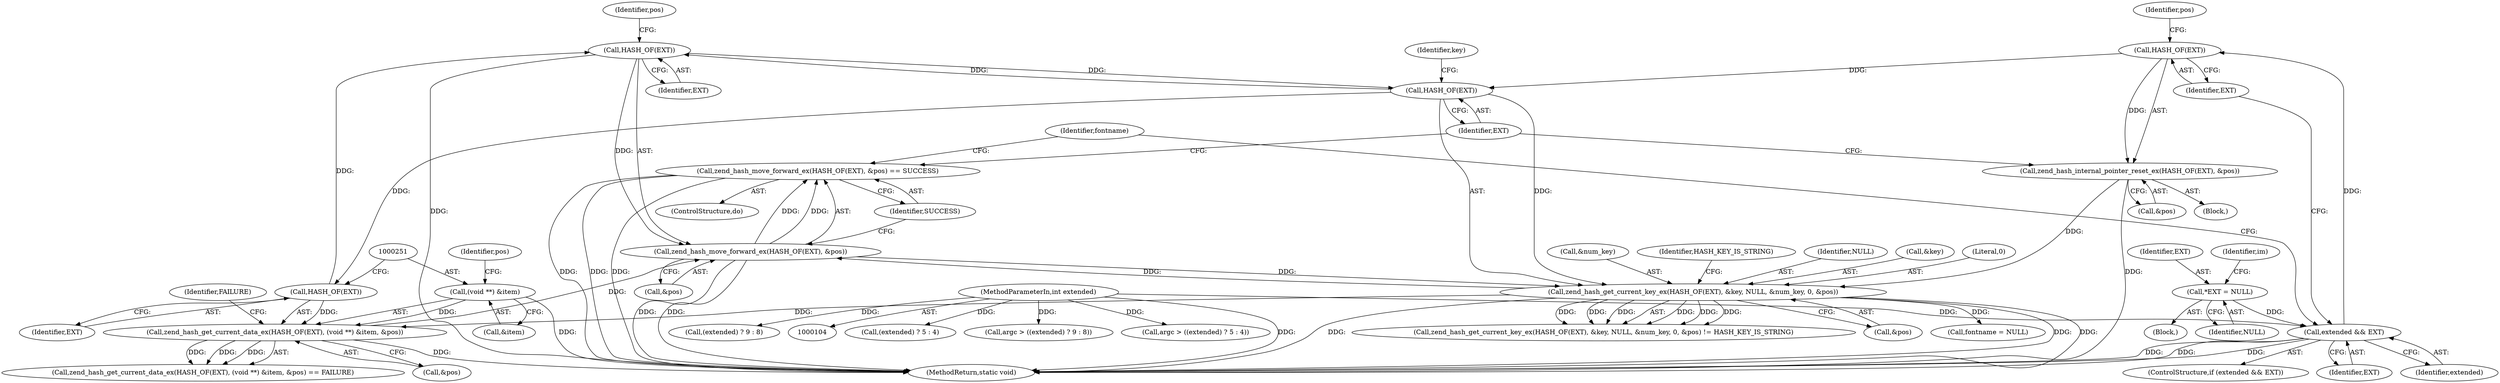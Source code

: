 digraph "0_php-src_b6f13a5ef9d6280cf984826a5de012a32c396cd4?w=1_3@API" {
"1000279" [label="(Call,zend_hash_move_forward_ex(HASH_OF(EXT), &pos) == SUCCESS)"];
"1000280" [label="(Call,zend_hash_move_forward_ex(HASH_OF(EXT), &pos))"];
"1000281" [label="(Call,HASH_OF(EXT))"];
"1000232" [label="(Call,HASH_OF(EXT))"];
"1000220" [label="(Call,HASH_OF(EXT))"];
"1000214" [label="(Call,extended && EXT)"];
"1000107" [label="(MethodParameterIn,int extended)"];
"1000111" [label="(Call,*EXT = NULL)"];
"1000248" [label="(Call,HASH_OF(EXT))"];
"1000231" [label="(Call,zend_hash_get_current_key_ex(HASH_OF(EXT), &key, NULL, &num_key, 0, &pos))"];
"1000219" [label="(Call,zend_hash_internal_pointer_reset_ex(HASH_OF(EXT), &pos))"];
"1000247" [label="(Call,zend_hash_get_current_data_ex(HASH_OF(EXT), (void **) &item, &pos))"];
"1000250" [label="(Call,(void **) &item)"];
"1000214" [label="(Call,extended && EXT)"];
"1000219" [label="(Call,zend_hash_internal_pointer_reset_ex(HASH_OF(EXT), &pos))"];
"1000291" [label="(Identifier,fontname)"];
"1000217" [label="(Block,)"];
"1000255" [label="(Identifier,pos)"];
"1000213" [label="(ControlStructure,if (extended && EXT))"];
"1000170" [label="(Call,(extended) ? 5 : 4)"];
"1000232" [label="(Call,HASH_OF(EXT))"];
"1000111" [label="(Call,*EXT = NULL)"];
"1000113" [label="(Identifier,NULL)"];
"1000246" [label="(Call,zend_hash_get_current_data_ex(HASH_OF(EXT), (void **) &item, &pos) == FAILURE)"];
"1000254" [label="(Call,&pos)"];
"1000282" [label="(Identifier,EXT)"];
"1000216" [label="(Identifier,EXT)"];
"1000294" [label="(Call,fontname = NULL)"];
"1000235" [label="(Identifier,key)"];
"1000283" [label="(Call,&pos)"];
"1000224" [label="(ControlStructure,do)"];
"1000230" [label="(Call,zend_hash_get_current_key_ex(HASH_OF(EXT), &key, NULL, &num_key, 0, &pos) != HASH_KEY_IS_STRING)"];
"1000281" [label="(Call,HASH_OF(EXT))"];
"1000256" [label="(Identifier,FAILURE)"];
"1000249" [label="(Identifier,EXT)"];
"1000247" [label="(Call,zend_hash_get_current_data_ex(HASH_OF(EXT), (void **) &item, &pos))"];
"1000240" [label="(Call,&pos)"];
"1000237" [label="(Call,&num_key)"];
"1000220" [label="(Call,HASH_OF(EXT))"];
"1000280" [label="(Call,zend_hash_move_forward_ex(HASH_OF(EXT), &pos))"];
"1000186" [label="(Call,argc > ((extended) ? 9 : 8))"];
"1000215" [label="(Identifier,extended)"];
"1000242" [label="(Identifier,HASH_KEY_IS_STRING)"];
"1000252" [label="(Call,&item)"];
"1000236" [label="(Identifier,NULL)"];
"1000168" [label="(Call,argc > ((extended) ? 5 : 4))"];
"1000248" [label="(Call,HASH_OF(EXT))"];
"1000233" [label="(Identifier,EXT)"];
"1000284" [label="(Identifier,pos)"];
"1000222" [label="(Call,&pos)"];
"1000116" [label="(Identifier,im)"];
"1000107" [label="(MethodParameterIn,int extended)"];
"1000188" [label="(Call,(extended) ? 9 : 8)"];
"1000223" [label="(Identifier,pos)"];
"1000231" [label="(Call,zend_hash_get_current_key_ex(HASH_OF(EXT), &key, NULL, &num_key, 0, &pos))"];
"1000285" [label="(Identifier,SUCCESS)"];
"1000351" [label="(MethodReturn,static void)"];
"1000112" [label="(Identifier,EXT)"];
"1000250" [label="(Call,(void **) &item)"];
"1000234" [label="(Call,&key)"];
"1000239" [label="(Literal,0)"];
"1000279" [label="(Call,zend_hash_move_forward_ex(HASH_OF(EXT), &pos) == SUCCESS)"];
"1000108" [label="(Block,)"];
"1000221" [label="(Identifier,EXT)"];
"1000279" -> "1000224"  [label="AST: "];
"1000279" -> "1000285"  [label="CFG: "];
"1000280" -> "1000279"  [label="AST: "];
"1000285" -> "1000279"  [label="AST: "];
"1000233" -> "1000279"  [label="CFG: "];
"1000291" -> "1000279"  [label="CFG: "];
"1000279" -> "1000351"  [label="DDG: "];
"1000279" -> "1000351"  [label="DDG: "];
"1000279" -> "1000351"  [label="DDG: "];
"1000280" -> "1000279"  [label="DDG: "];
"1000280" -> "1000279"  [label="DDG: "];
"1000280" -> "1000283"  [label="CFG: "];
"1000281" -> "1000280"  [label="AST: "];
"1000283" -> "1000280"  [label="AST: "];
"1000285" -> "1000280"  [label="CFG: "];
"1000280" -> "1000351"  [label="DDG: "];
"1000280" -> "1000351"  [label="DDG: "];
"1000280" -> "1000231"  [label="DDG: "];
"1000281" -> "1000280"  [label="DDG: "];
"1000231" -> "1000280"  [label="DDG: "];
"1000247" -> "1000280"  [label="DDG: "];
"1000281" -> "1000282"  [label="CFG: "];
"1000282" -> "1000281"  [label="AST: "];
"1000284" -> "1000281"  [label="CFG: "];
"1000281" -> "1000351"  [label="DDG: "];
"1000281" -> "1000232"  [label="DDG: "];
"1000232" -> "1000281"  [label="DDG: "];
"1000248" -> "1000281"  [label="DDG: "];
"1000232" -> "1000231"  [label="AST: "];
"1000232" -> "1000233"  [label="CFG: "];
"1000233" -> "1000232"  [label="AST: "];
"1000235" -> "1000232"  [label="CFG: "];
"1000232" -> "1000231"  [label="DDG: "];
"1000220" -> "1000232"  [label="DDG: "];
"1000232" -> "1000248"  [label="DDG: "];
"1000220" -> "1000219"  [label="AST: "];
"1000220" -> "1000221"  [label="CFG: "];
"1000221" -> "1000220"  [label="AST: "];
"1000223" -> "1000220"  [label="CFG: "];
"1000220" -> "1000219"  [label="DDG: "];
"1000214" -> "1000220"  [label="DDG: "];
"1000214" -> "1000213"  [label="AST: "];
"1000214" -> "1000215"  [label="CFG: "];
"1000214" -> "1000216"  [label="CFG: "];
"1000215" -> "1000214"  [label="AST: "];
"1000216" -> "1000214"  [label="AST: "];
"1000221" -> "1000214"  [label="CFG: "];
"1000291" -> "1000214"  [label="CFG: "];
"1000214" -> "1000351"  [label="DDG: "];
"1000214" -> "1000351"  [label="DDG: "];
"1000214" -> "1000351"  [label="DDG: "];
"1000107" -> "1000214"  [label="DDG: "];
"1000111" -> "1000214"  [label="DDG: "];
"1000107" -> "1000104"  [label="AST: "];
"1000107" -> "1000351"  [label="DDG: "];
"1000107" -> "1000168"  [label="DDG: "];
"1000107" -> "1000170"  [label="DDG: "];
"1000107" -> "1000186"  [label="DDG: "];
"1000107" -> "1000188"  [label="DDG: "];
"1000111" -> "1000108"  [label="AST: "];
"1000111" -> "1000113"  [label="CFG: "];
"1000112" -> "1000111"  [label="AST: "];
"1000113" -> "1000111"  [label="AST: "];
"1000116" -> "1000111"  [label="CFG: "];
"1000248" -> "1000247"  [label="AST: "];
"1000248" -> "1000249"  [label="CFG: "];
"1000249" -> "1000248"  [label="AST: "];
"1000251" -> "1000248"  [label="CFG: "];
"1000248" -> "1000247"  [label="DDG: "];
"1000231" -> "1000230"  [label="AST: "];
"1000231" -> "1000240"  [label="CFG: "];
"1000234" -> "1000231"  [label="AST: "];
"1000236" -> "1000231"  [label="AST: "];
"1000237" -> "1000231"  [label="AST: "];
"1000239" -> "1000231"  [label="AST: "];
"1000240" -> "1000231"  [label="AST: "];
"1000242" -> "1000231"  [label="CFG: "];
"1000231" -> "1000351"  [label="DDG: "];
"1000231" -> "1000351"  [label="DDG: "];
"1000231" -> "1000351"  [label="DDG: "];
"1000231" -> "1000230"  [label="DDG: "];
"1000231" -> "1000230"  [label="DDG: "];
"1000231" -> "1000230"  [label="DDG: "];
"1000231" -> "1000230"  [label="DDG: "];
"1000231" -> "1000230"  [label="DDG: "];
"1000231" -> "1000230"  [label="DDG: "];
"1000219" -> "1000231"  [label="DDG: "];
"1000231" -> "1000247"  [label="DDG: "];
"1000231" -> "1000294"  [label="DDG: "];
"1000219" -> "1000217"  [label="AST: "];
"1000219" -> "1000222"  [label="CFG: "];
"1000222" -> "1000219"  [label="AST: "];
"1000233" -> "1000219"  [label="CFG: "];
"1000219" -> "1000351"  [label="DDG: "];
"1000247" -> "1000246"  [label="AST: "];
"1000247" -> "1000254"  [label="CFG: "];
"1000250" -> "1000247"  [label="AST: "];
"1000254" -> "1000247"  [label="AST: "];
"1000256" -> "1000247"  [label="CFG: "];
"1000247" -> "1000351"  [label="DDG: "];
"1000247" -> "1000246"  [label="DDG: "];
"1000247" -> "1000246"  [label="DDG: "];
"1000247" -> "1000246"  [label="DDG: "];
"1000250" -> "1000247"  [label="DDG: "];
"1000250" -> "1000252"  [label="CFG: "];
"1000251" -> "1000250"  [label="AST: "];
"1000252" -> "1000250"  [label="AST: "];
"1000255" -> "1000250"  [label="CFG: "];
"1000250" -> "1000351"  [label="DDG: "];
}
